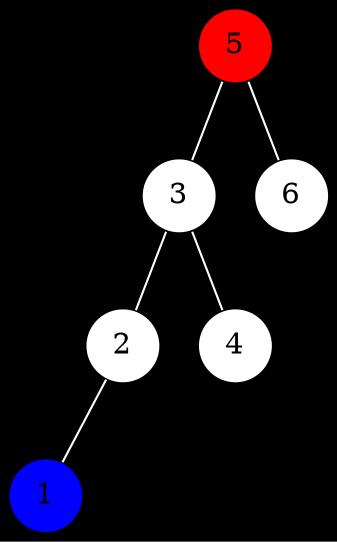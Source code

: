 graph test{
    bgcolor = black;
    5 -- 3 [color = white];
    5 -- 6 [color = white];
    3 -- 2 [color = white];
    3 -- 4 [color = white];
    2 -- 1 [color = white];
    2 -- NULL [style = "invis"];
    1 [shape = circle, style = filled, fillcolor = blue];
    2 [shape = circle, style = filled, fillcolor = white];
    3 [shape = circle, style = filled, fillcolor = white];
    4 [shape = circle, style = filled, fillcolor = white];
    5 [shape = circle, style = filled, fillcolor = red];
    6 [shape = circle, style = filled, fillcolor = white];
    NULL [style = "invis"];
}
//dot ll.dot | gvpr -c -f binarytree.gvpr | neato -n -Tpng -o ll.png